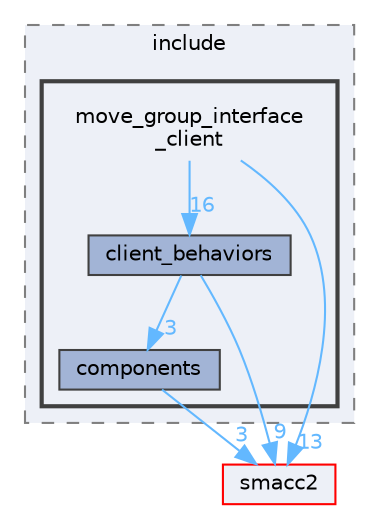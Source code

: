 digraph "smacc2_client_library/move_group_interface_client/include/move_group_interface_client"
{
 // LATEX_PDF_SIZE
  bgcolor="transparent";
  edge [fontname=Helvetica,fontsize=10,labelfontname=Helvetica,labelfontsize=10];
  node [fontname=Helvetica,fontsize=10,shape=box,height=0.2,width=0.4];
  compound=true
  subgraph clusterdir_bdd6ebf8409df62f64257f946b50d0fc {
    graph [ bgcolor="#edf0f7", pencolor="grey50", label="include", fontname=Helvetica,fontsize=10 style="filled,dashed", URL="dir_bdd6ebf8409df62f64257f946b50d0fc.html",tooltip=""]
  subgraph clusterdir_872e3cc3df0332715c80a3eccdc5c5dd {
    graph [ bgcolor="#edf0f7", pencolor="grey25", label="", fontname=Helvetica,fontsize=10 style="filled,bold", URL="dir_872e3cc3df0332715c80a3eccdc5c5dd.html",tooltip=""]
    dir_872e3cc3df0332715c80a3eccdc5c5dd [shape=plaintext, label="move_group_interface\l_client"];
  dir_fcc5ae41e986a25db75cfaf6a5085851 [label="client_behaviors", fillcolor="#a2b4d6", color="grey25", style="filled", URL="dir_fcc5ae41e986a25db75cfaf6a5085851.html",tooltip=""];
  dir_b1a037d713aa13389ff0bec54a629467 [label="components", fillcolor="#a2b4d6", color="grey25", style="filled", URL="dir_b1a037d713aa13389ff0bec54a629467.html",tooltip=""];
  }
  }
  dir_ce4c19d6108cf5285f3105ec9cd73bf1 [label="smacc2", fillcolor="#edf0f7", color="red", style="filled", URL="dir_ce4c19d6108cf5285f3105ec9cd73bf1.html",tooltip=""];
  dir_872e3cc3df0332715c80a3eccdc5c5dd->dir_ce4c19d6108cf5285f3105ec9cd73bf1 [headlabel="13", labeldistance=1.5 headhref="dir_000071_000100.html" color="steelblue1" fontcolor="steelblue1"];
  dir_872e3cc3df0332715c80a3eccdc5c5dd->dir_fcc5ae41e986a25db75cfaf6a5085851 [headlabel="16", labeldistance=1.5 headhref="dir_000071_000015.html" color="steelblue1" fontcolor="steelblue1"];
  dir_fcc5ae41e986a25db75cfaf6a5085851->dir_b1a037d713aa13389ff0bec54a629467 [headlabel="3", labeldistance=1.5 headhref="dir_000015_000023.html" color="steelblue1" fontcolor="steelblue1"];
  dir_fcc5ae41e986a25db75cfaf6a5085851->dir_ce4c19d6108cf5285f3105ec9cd73bf1 [headlabel="9", labeldistance=1.5 headhref="dir_000015_000100.html" color="steelblue1" fontcolor="steelblue1"];
  dir_b1a037d713aa13389ff0bec54a629467->dir_ce4c19d6108cf5285f3105ec9cd73bf1 [headlabel="3", labeldistance=1.5 headhref="dir_000023_000100.html" color="steelblue1" fontcolor="steelblue1"];
}
